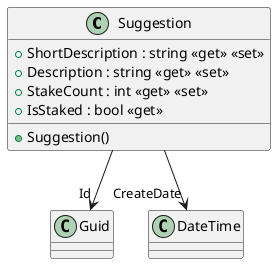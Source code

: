 @startuml
class Suggestion {
    + Suggestion()
    + ShortDescription : string <<get>> <<set>>
    + Description : string <<get>> <<set>>
    + StakeCount : int <<get>> <<set>>
    + IsStaked : bool <<get>>
}
Suggestion --> "Id" Guid
Suggestion --> "CreateDate" DateTime
@enduml
